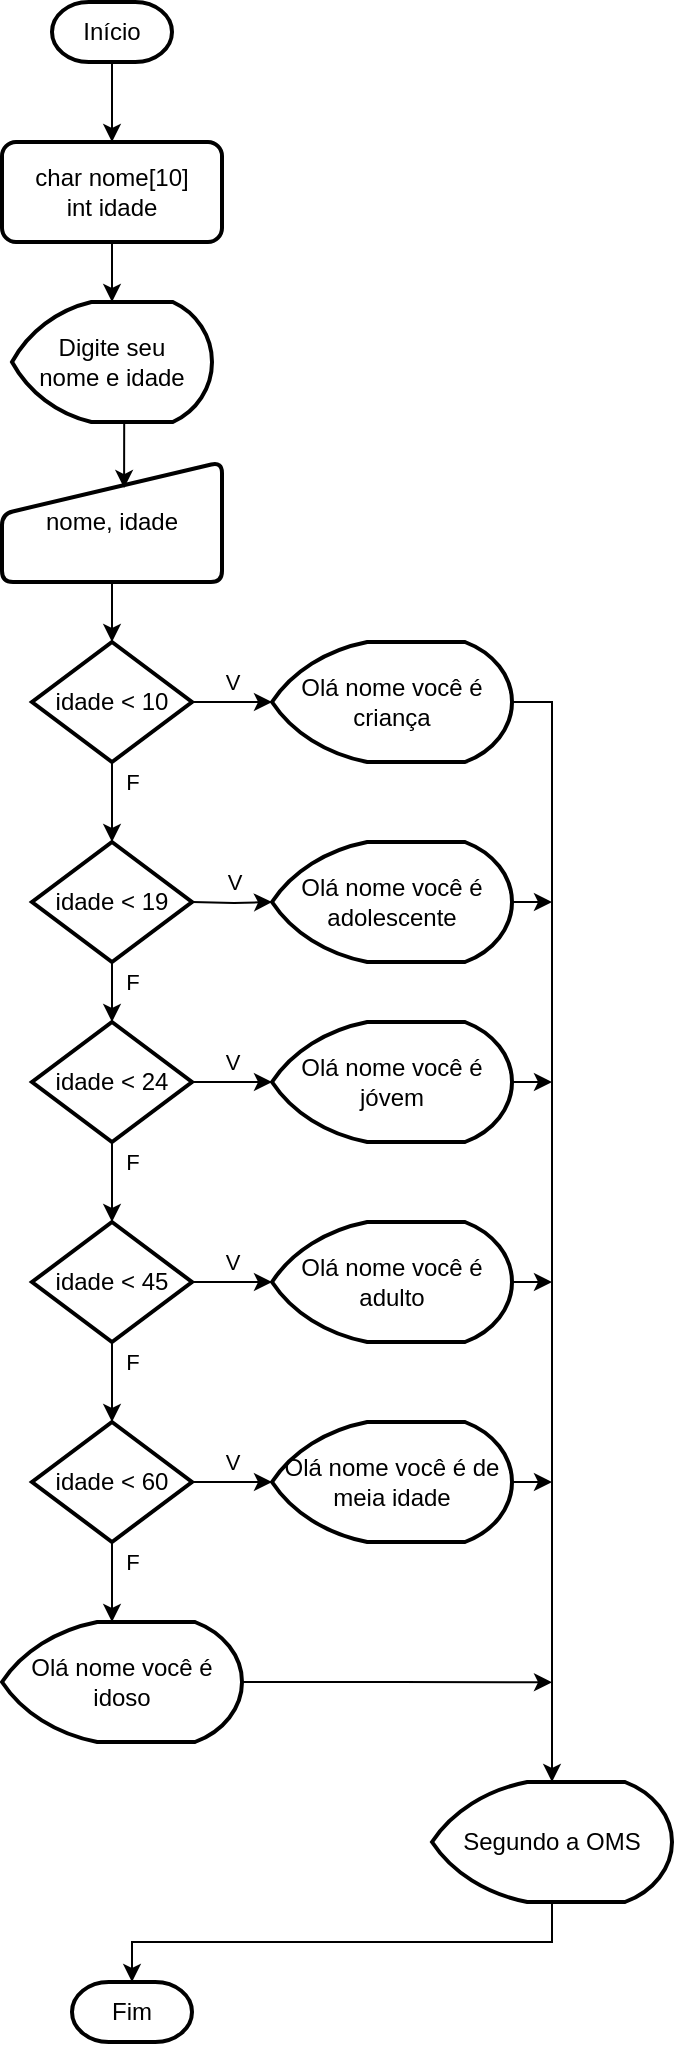 <mxfile version="20.2.2" type="device"><diagram id="AhpjQoqnfSJQhBNs4bki" name="Página-1"><mxGraphModel dx="956" dy="818" grid="1" gridSize="10" guides="1" tooltips="1" connect="1" arrows="1" fold="1" page="1" pageScale="1" pageWidth="827" pageHeight="1169" math="0" shadow="0"><root><mxCell id="0"/><mxCell id="1" parent="0"/><mxCell id="lDAxd8YG1YKwWIoU5-5V-9" style="edgeStyle=orthogonalEdgeStyle;rounded=0;orthogonalLoop=1;jettySize=auto;html=1;exitX=0.5;exitY=1;exitDx=0;exitDy=0;exitPerimeter=0;entryX=0.5;entryY=0;entryDx=0;entryDy=0;" edge="1" parent="1" source="lDAxd8YG1YKwWIoU5-5V-1" target="lDAxd8YG1YKwWIoU5-5V-3"><mxGeometry relative="1" as="geometry"/></mxCell><mxCell id="lDAxd8YG1YKwWIoU5-5V-1" value="Início" style="strokeWidth=2;html=1;shape=mxgraph.flowchart.terminator;whiteSpace=wrap;" vertex="1" parent="1"><mxGeometry x="271" y="40" width="60" height="30" as="geometry"/></mxCell><mxCell id="lDAxd8YG1YKwWIoU5-5V-2" value="Fim" style="strokeWidth=2;html=1;shape=mxgraph.flowchart.terminator;whiteSpace=wrap;" vertex="1" parent="1"><mxGeometry x="281" y="1030" width="60" height="30" as="geometry"/></mxCell><mxCell id="lDAxd8YG1YKwWIoU5-5V-10" style="edgeStyle=orthogonalEdgeStyle;rounded=0;orthogonalLoop=1;jettySize=auto;html=1;exitX=0.5;exitY=1;exitDx=0;exitDy=0;entryX=0.5;entryY=0;entryDx=0;entryDy=0;entryPerimeter=0;" edge="1" parent="1" source="lDAxd8YG1YKwWIoU5-5V-3" target="lDAxd8YG1YKwWIoU5-5V-5"><mxGeometry relative="1" as="geometry"/></mxCell><mxCell id="lDAxd8YG1YKwWIoU5-5V-3" value="char nome[10]&lt;br&gt;int idade" style="rounded=1;whiteSpace=wrap;html=1;absoluteArcSize=1;arcSize=14;strokeWidth=2;" vertex="1" parent="1"><mxGeometry x="246" y="110" width="110" height="50" as="geometry"/></mxCell><mxCell id="lDAxd8YG1YKwWIoU5-5V-12" style="edgeStyle=orthogonalEdgeStyle;rounded=0;orthogonalLoop=1;jettySize=auto;html=1;exitX=0.5;exitY=1;exitDx=0;exitDy=0;entryX=0.5;entryY=0;entryDx=0;entryDy=0;entryPerimeter=0;" edge="1" parent="1" source="lDAxd8YG1YKwWIoU5-5V-4" target="lDAxd8YG1YKwWIoU5-5V-6"><mxGeometry relative="1" as="geometry"/></mxCell><mxCell id="lDAxd8YG1YKwWIoU5-5V-4" value="nome, idade" style="html=1;strokeWidth=2;shape=manualInput;whiteSpace=wrap;rounded=1;size=26;arcSize=11;" vertex="1" parent="1"><mxGeometry x="246" y="270" width="110" height="60" as="geometry"/></mxCell><mxCell id="lDAxd8YG1YKwWIoU5-5V-11" style="edgeStyle=orthogonalEdgeStyle;rounded=0;orthogonalLoop=1;jettySize=auto;html=1;exitX=0.5;exitY=1;exitDx=0;exitDy=0;exitPerimeter=0;entryX=0.555;entryY=0.217;entryDx=0;entryDy=0;entryPerimeter=0;" edge="1" parent="1" source="lDAxd8YG1YKwWIoU5-5V-5" target="lDAxd8YG1YKwWIoU5-5V-4"><mxGeometry relative="1" as="geometry"/></mxCell><mxCell id="lDAxd8YG1YKwWIoU5-5V-5" value="Digite seu&lt;br&gt;nome e idade" style="strokeWidth=2;html=1;shape=mxgraph.flowchart.display;whiteSpace=wrap;" vertex="1" parent="1"><mxGeometry x="251" y="190" width="100" height="60" as="geometry"/></mxCell><mxCell id="lDAxd8YG1YKwWIoU5-5V-8" value="V" style="edgeStyle=orthogonalEdgeStyle;rounded=0;orthogonalLoop=1;jettySize=auto;html=1;exitX=1;exitY=0.5;exitDx=0;exitDy=0;exitPerimeter=0;" edge="1" parent="1" source="lDAxd8YG1YKwWIoU5-5V-6" target="lDAxd8YG1YKwWIoU5-5V-7"><mxGeometry y="10" relative="1" as="geometry"><mxPoint as="offset"/></mxGeometry></mxCell><mxCell id="lDAxd8YG1YKwWIoU5-5V-13" value="F" style="edgeStyle=orthogonalEdgeStyle;rounded=0;orthogonalLoop=1;jettySize=auto;html=1;exitX=0.5;exitY=1;exitDx=0;exitDy=0;exitPerimeter=0;" edge="1" parent="1" source="lDAxd8YG1YKwWIoU5-5V-6"><mxGeometry x="-0.5" y="10" relative="1" as="geometry"><mxPoint x="301" y="460" as="targetPoint"/><mxPoint as="offset"/></mxGeometry></mxCell><mxCell id="lDAxd8YG1YKwWIoU5-5V-6" value="idade &amp;lt; 10" style="strokeWidth=2;html=1;shape=mxgraph.flowchart.decision;whiteSpace=wrap;" vertex="1" parent="1"><mxGeometry x="261" y="360" width="80" height="60" as="geometry"/></mxCell><mxCell id="lDAxd8YG1YKwWIoU5-5V-33" style="edgeStyle=orthogonalEdgeStyle;rounded=0;orthogonalLoop=1;jettySize=auto;html=1;exitX=1;exitY=0.5;exitDx=0;exitDy=0;exitPerimeter=0;" edge="1" parent="1" source="lDAxd8YG1YKwWIoU5-5V-7" target="lDAxd8YG1YKwWIoU5-5V-32"><mxGeometry relative="1" as="geometry"/></mxCell><mxCell id="lDAxd8YG1YKwWIoU5-5V-7" value="Olá nome você é criança" style="strokeWidth=2;html=1;shape=mxgraph.flowchart.display;whiteSpace=wrap;" vertex="1" parent="1"><mxGeometry x="381" y="360" width="120" height="60" as="geometry"/></mxCell><mxCell id="lDAxd8YG1YKwWIoU5-5V-26" value="F" style="edgeStyle=orthogonalEdgeStyle;rounded=0;orthogonalLoop=1;jettySize=auto;html=1;exitX=0.5;exitY=1;exitDx=0;exitDy=0;exitPerimeter=0;entryX=0.5;entryY=0;entryDx=0;entryDy=0;entryPerimeter=0;" edge="1" parent="1" source="lDAxd8YG1YKwWIoU5-5V-14" target="lDAxd8YG1YKwWIoU5-5V-23"><mxGeometry x="-0.333" y="10" relative="1" as="geometry"><mxPoint as="offset"/></mxGeometry></mxCell><mxCell id="lDAxd8YG1YKwWIoU5-5V-14" value="idade &amp;lt; 19" style="strokeWidth=2;html=1;shape=mxgraph.flowchart.decision;whiteSpace=wrap;" vertex="1" parent="1"><mxGeometry x="261" y="460" width="80" height="60" as="geometry"/></mxCell><mxCell id="lDAxd8YG1YKwWIoU5-5V-15" value="V" style="edgeStyle=orthogonalEdgeStyle;rounded=0;orthogonalLoop=1;jettySize=auto;html=1;exitX=1;exitY=0.5;exitDx=0;exitDy=0;exitPerimeter=0;" edge="1" parent="1" target="lDAxd8YG1YKwWIoU5-5V-16"><mxGeometry y="10" relative="1" as="geometry"><mxPoint x="341" y="490" as="sourcePoint"/><mxPoint as="offset"/></mxGeometry></mxCell><mxCell id="lDAxd8YG1YKwWIoU5-5V-34" style="edgeStyle=orthogonalEdgeStyle;rounded=0;orthogonalLoop=1;jettySize=auto;html=1;exitX=1;exitY=0.5;exitDx=0;exitDy=0;exitPerimeter=0;" edge="1" parent="1" source="lDAxd8YG1YKwWIoU5-5V-16"><mxGeometry relative="1" as="geometry"><mxPoint x="521" y="490.667" as="targetPoint"/></mxGeometry></mxCell><mxCell id="lDAxd8YG1YKwWIoU5-5V-16" value="Olá nome você é adolescente" style="strokeWidth=2;html=1;shape=mxgraph.flowchart.display;whiteSpace=wrap;" vertex="1" parent="1"><mxGeometry x="381" y="460" width="120" height="60" as="geometry"/></mxCell><mxCell id="lDAxd8YG1YKwWIoU5-5V-17" value="V" style="edgeStyle=orthogonalEdgeStyle;rounded=0;orthogonalLoop=1;jettySize=auto;html=1;exitX=1;exitY=0.5;exitDx=0;exitDy=0;exitPerimeter=0;" edge="1" source="lDAxd8YG1YKwWIoU5-5V-19" target="lDAxd8YG1YKwWIoU5-5V-20" parent="1"><mxGeometry y="10" relative="1" as="geometry"><mxPoint as="offset"/></mxGeometry></mxCell><mxCell id="lDAxd8YG1YKwWIoU5-5V-18" value="F" style="edgeStyle=orthogonalEdgeStyle;rounded=0;orthogonalLoop=1;jettySize=auto;html=1;exitX=0.5;exitY=1;exitDx=0;exitDy=0;exitPerimeter=0;" edge="1" source="lDAxd8YG1YKwWIoU5-5V-19" parent="1"><mxGeometry x="-0.5" y="10" relative="1" as="geometry"><mxPoint x="301" y="750" as="targetPoint"/><mxPoint as="offset"/></mxGeometry></mxCell><mxCell id="lDAxd8YG1YKwWIoU5-5V-19" value="idade &amp;lt; 45" style="strokeWidth=2;html=1;shape=mxgraph.flowchart.decision;whiteSpace=wrap;" vertex="1" parent="1"><mxGeometry x="261" y="650" width="80" height="60" as="geometry"/></mxCell><mxCell id="lDAxd8YG1YKwWIoU5-5V-36" style="edgeStyle=orthogonalEdgeStyle;rounded=0;orthogonalLoop=1;jettySize=auto;html=1;exitX=1;exitY=0.5;exitDx=0;exitDy=0;exitPerimeter=0;" edge="1" parent="1" source="lDAxd8YG1YKwWIoU5-5V-20"><mxGeometry relative="1" as="geometry"><mxPoint x="521" y="680.154" as="targetPoint"/></mxGeometry></mxCell><mxCell id="lDAxd8YG1YKwWIoU5-5V-20" value="Olá nome você é adulto" style="strokeWidth=2;html=1;shape=mxgraph.flowchart.display;whiteSpace=wrap;" vertex="1" parent="1"><mxGeometry x="381" y="650" width="120" height="60" as="geometry"/></mxCell><mxCell id="lDAxd8YG1YKwWIoU5-5V-21" value="V" style="edgeStyle=orthogonalEdgeStyle;rounded=0;orthogonalLoop=1;jettySize=auto;html=1;exitX=1;exitY=0.5;exitDx=0;exitDy=0;exitPerimeter=0;" edge="1" source="lDAxd8YG1YKwWIoU5-5V-23" target="lDAxd8YG1YKwWIoU5-5V-24" parent="1"><mxGeometry y="10" relative="1" as="geometry"><mxPoint as="offset"/></mxGeometry></mxCell><mxCell id="lDAxd8YG1YKwWIoU5-5V-22" value="F" style="edgeStyle=orthogonalEdgeStyle;rounded=0;orthogonalLoop=1;jettySize=auto;html=1;exitX=0.5;exitY=1;exitDx=0;exitDy=0;exitPerimeter=0;" edge="1" source="lDAxd8YG1YKwWIoU5-5V-23" parent="1"><mxGeometry x="-0.5" y="10" relative="1" as="geometry"><mxPoint x="301" y="650" as="targetPoint"/><mxPoint as="offset"/></mxGeometry></mxCell><mxCell id="lDAxd8YG1YKwWIoU5-5V-23" value="idade &amp;lt; 24" style="strokeWidth=2;html=1;shape=mxgraph.flowchart.decision;whiteSpace=wrap;" vertex="1" parent="1"><mxGeometry x="261" y="550" width="80" height="60" as="geometry"/></mxCell><mxCell id="lDAxd8YG1YKwWIoU5-5V-35" style="edgeStyle=orthogonalEdgeStyle;rounded=0;orthogonalLoop=1;jettySize=auto;html=1;exitX=1;exitY=0.5;exitDx=0;exitDy=0;exitPerimeter=0;" edge="1" parent="1" source="lDAxd8YG1YKwWIoU5-5V-24"><mxGeometry relative="1" as="geometry"><mxPoint x="521" y="580" as="targetPoint"/></mxGeometry></mxCell><mxCell id="lDAxd8YG1YKwWIoU5-5V-24" value="Olá nome você é jóvem" style="strokeWidth=2;html=1;shape=mxgraph.flowchart.display;whiteSpace=wrap;" vertex="1" parent="1"><mxGeometry x="381" y="550" width="120" height="60" as="geometry"/></mxCell><mxCell id="lDAxd8YG1YKwWIoU5-5V-27" value="V" style="edgeStyle=orthogonalEdgeStyle;rounded=0;orthogonalLoop=1;jettySize=auto;html=1;exitX=1;exitY=0.5;exitDx=0;exitDy=0;exitPerimeter=0;" edge="1" source="lDAxd8YG1YKwWIoU5-5V-29" target="lDAxd8YG1YKwWIoU5-5V-30" parent="1"><mxGeometry y="10" relative="1" as="geometry"><mxPoint as="offset"/></mxGeometry></mxCell><mxCell id="lDAxd8YG1YKwWIoU5-5V-28" value="F" style="edgeStyle=orthogonalEdgeStyle;rounded=0;orthogonalLoop=1;jettySize=auto;html=1;exitX=0.5;exitY=1;exitDx=0;exitDy=0;exitPerimeter=0;" edge="1" source="lDAxd8YG1YKwWIoU5-5V-29" parent="1"><mxGeometry x="-0.5" y="10" relative="1" as="geometry"><mxPoint x="301" y="850" as="targetPoint"/><mxPoint as="offset"/></mxGeometry></mxCell><mxCell id="lDAxd8YG1YKwWIoU5-5V-29" value="idade &amp;lt; 60" style="strokeWidth=2;html=1;shape=mxgraph.flowchart.decision;whiteSpace=wrap;" vertex="1" parent="1"><mxGeometry x="261" y="750" width="80" height="60" as="geometry"/></mxCell><mxCell id="lDAxd8YG1YKwWIoU5-5V-37" style="edgeStyle=orthogonalEdgeStyle;rounded=0;orthogonalLoop=1;jettySize=auto;html=1;exitX=1;exitY=0.5;exitDx=0;exitDy=0;exitPerimeter=0;" edge="1" parent="1" source="lDAxd8YG1YKwWIoU5-5V-30"><mxGeometry relative="1" as="geometry"><mxPoint x="521" y="780.154" as="targetPoint"/></mxGeometry></mxCell><mxCell id="lDAxd8YG1YKwWIoU5-5V-30" value="Olá nome você é de meia idade" style="strokeWidth=2;html=1;shape=mxgraph.flowchart.display;whiteSpace=wrap;" vertex="1" parent="1"><mxGeometry x="381" y="750" width="120" height="60" as="geometry"/></mxCell><mxCell id="lDAxd8YG1YKwWIoU5-5V-38" style="edgeStyle=orthogonalEdgeStyle;rounded=0;orthogonalLoop=1;jettySize=auto;html=1;exitX=1;exitY=0.5;exitDx=0;exitDy=0;exitPerimeter=0;" edge="1" parent="1" source="lDAxd8YG1YKwWIoU5-5V-31"><mxGeometry relative="1" as="geometry"><mxPoint x="521" y="880.154" as="targetPoint"/></mxGeometry></mxCell><mxCell id="lDAxd8YG1YKwWIoU5-5V-31" value="Olá nome você é idoso" style="strokeWidth=2;html=1;shape=mxgraph.flowchart.display;whiteSpace=wrap;" vertex="1" parent="1"><mxGeometry x="246" y="850" width="120" height="60" as="geometry"/></mxCell><mxCell id="lDAxd8YG1YKwWIoU5-5V-39" style="edgeStyle=orthogonalEdgeStyle;rounded=0;orthogonalLoop=1;jettySize=auto;html=1;exitX=0.5;exitY=1;exitDx=0;exitDy=0;exitPerimeter=0;entryX=0.5;entryY=0;entryDx=0;entryDy=0;entryPerimeter=0;" edge="1" parent="1" source="lDAxd8YG1YKwWIoU5-5V-32" target="lDAxd8YG1YKwWIoU5-5V-2"><mxGeometry relative="1" as="geometry"/></mxCell><mxCell id="lDAxd8YG1YKwWIoU5-5V-32" value="Segundo a OMS" style="strokeWidth=2;html=1;shape=mxgraph.flowchart.display;whiteSpace=wrap;" vertex="1" parent="1"><mxGeometry x="461" y="930" width="120" height="60" as="geometry"/></mxCell></root></mxGraphModel></diagram></mxfile>